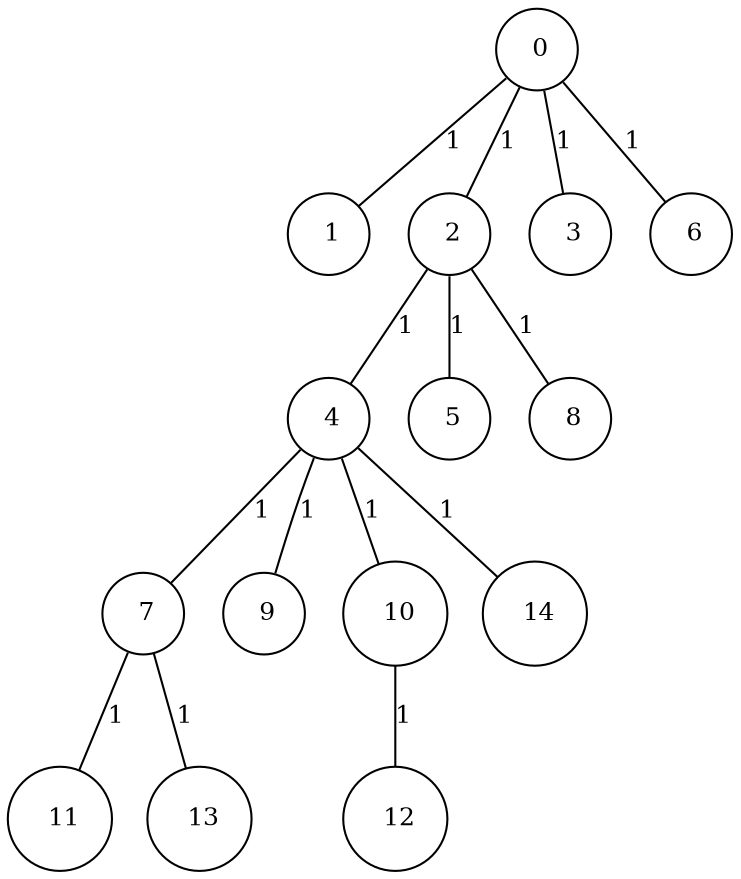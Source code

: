 graph G {
size="8.5,11;"
ratio = "expand;"
fixedsize="true;"
overlap="scale;"
node[shape=circle,width=.12,hight=.12,fontsize=12]
edge[fontsize=12]

0[label=" 0" color=black, pos="0.52933455,0.57432862!"];
1[label=" 1" color=black, pos="0.82770459,0.008345969!"];
2[label=" 2" color=black, pos="2.4199866,1.5123699!"];
3[label=" 3" color=black, pos="0.12407557,1.5954797!"];
4[label=" 4" color=black, pos="1.8769778,0.80697104!"];
5[label=" 5" color=black, pos="0.66389232,0.21307864!"];
6[label=" 6" color=black, pos="1.70266,0.79069067!"];
7[label=" 7" color=black, pos="1.06364,1.9872038!"];
8[label=" 8" color=black, pos="1.3510449,2.8308211!"];
9[label=" 9" color=black, pos="0.30971259,2.9467084!"];
10[label=" 10" color=black, pos="1.5910627,2.7435804!"];
11[label=" 11" color=black, pos="0.77686758,2.5609967!"];
12[label=" 12" color=black, pos="1.6412853,0.036676192!"];
13[label=" 13" color=black, pos="1.7378599,1.7156201!"];
14[label=" 14" color=black, pos="2.675686,0.28970209!"];
0--1[label="1"]
0--2[label="1"]
0--3[label="1"]
0--6[label="1"]
2--4[label="1"]
2--5[label="1"]
2--8[label="1"]
4--7[label="1"]
4--9[label="1"]
4--10[label="1"]
4--14[label="1"]
7--11[label="1"]
7--13[label="1"]
10--12[label="1"]

}
